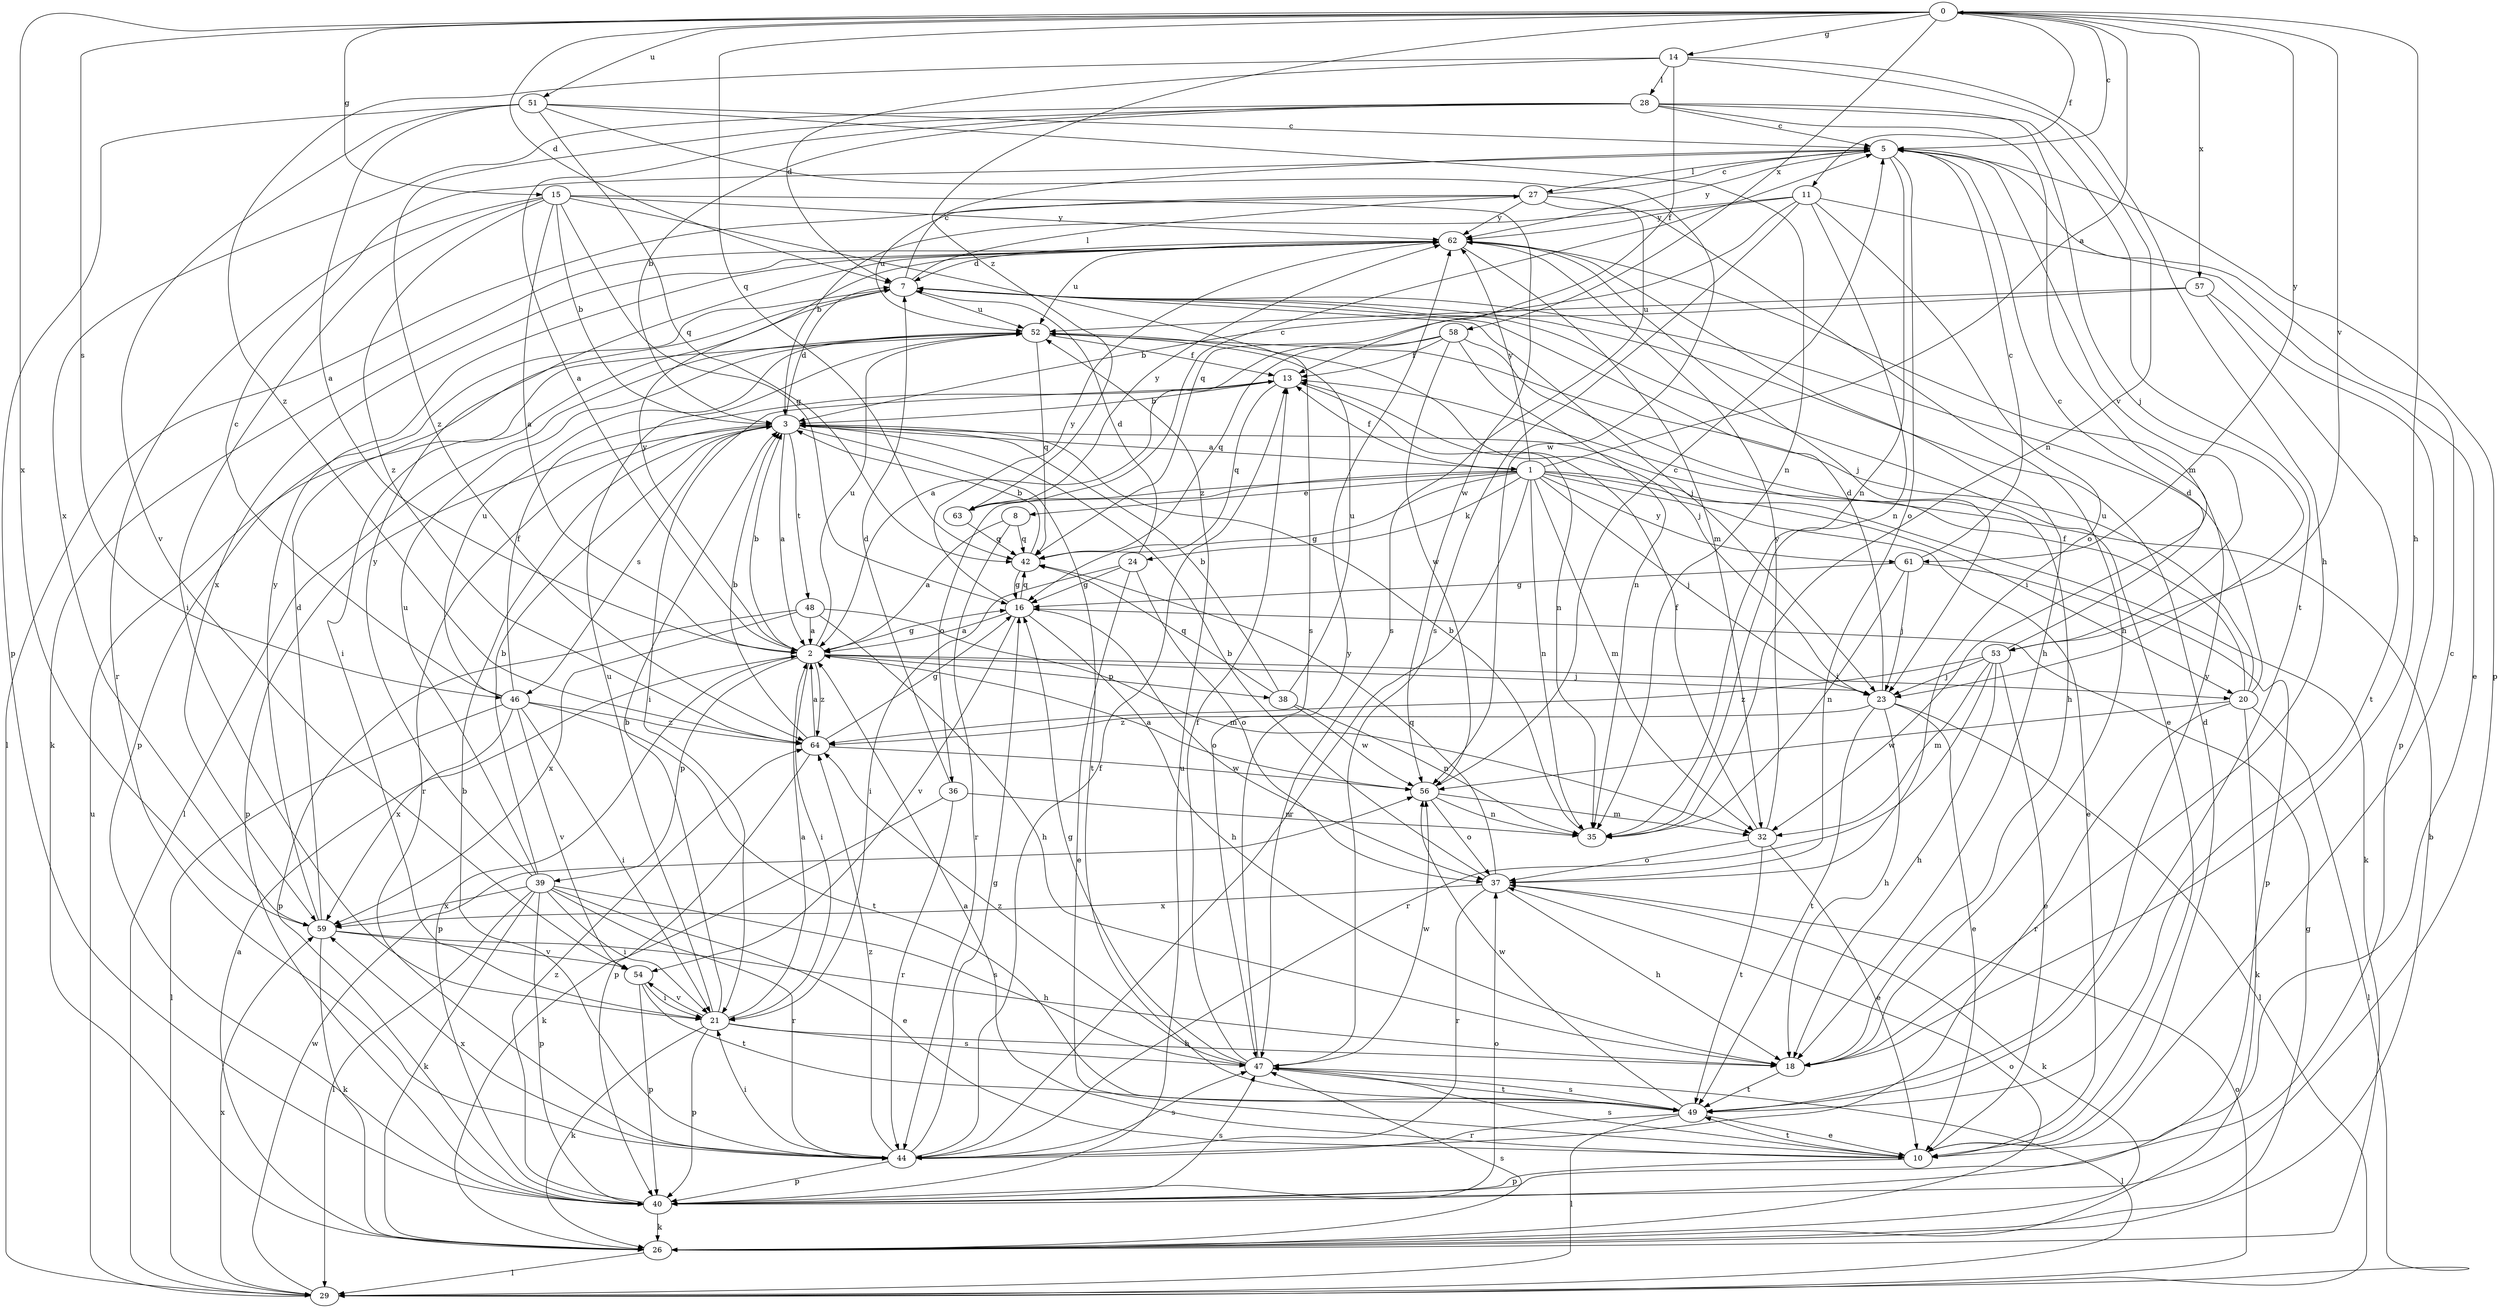 strict digraph  {
0;
1;
2;
3;
5;
7;
8;
10;
11;
13;
14;
15;
16;
18;
20;
21;
23;
24;
26;
27;
28;
29;
32;
35;
36;
37;
38;
39;
40;
42;
44;
46;
47;
48;
49;
51;
52;
53;
54;
56;
57;
58;
59;
61;
62;
63;
64;
0 -> 5  [label=c];
0 -> 7  [label=d];
0 -> 11  [label=f];
0 -> 14  [label=g];
0 -> 15  [label=g];
0 -> 18  [label=h];
0 -> 42  [label=q];
0 -> 46  [label=s];
0 -> 51  [label=u];
0 -> 53  [label=v];
0 -> 57  [label=x];
0 -> 58  [label=x];
0 -> 59  [label=x];
0 -> 61  [label=y];
0 -> 63  [label=z];
1 -> 0  [label=a];
1 -> 8  [label=e];
1 -> 10  [label=e];
1 -> 13  [label=f];
1 -> 16  [label=g];
1 -> 20  [label=i];
1 -> 23  [label=j];
1 -> 24  [label=k];
1 -> 26  [label=k];
1 -> 32  [label=m];
1 -> 35  [label=n];
1 -> 36  [label=o];
1 -> 44  [label=r];
1 -> 61  [label=y];
1 -> 62  [label=y];
1 -> 63  [label=z];
2 -> 3  [label=b];
2 -> 16  [label=g];
2 -> 20  [label=i];
2 -> 21  [label=i];
2 -> 23  [label=j];
2 -> 38  [label=p];
2 -> 39  [label=p];
2 -> 40  [label=p];
2 -> 52  [label=u];
2 -> 62  [label=y];
2 -> 64  [label=z];
3 -> 1  [label=a];
3 -> 2  [label=a];
3 -> 7  [label=d];
3 -> 40  [label=p];
3 -> 44  [label=r];
3 -> 46  [label=s];
3 -> 48  [label=t];
3 -> 49  [label=t];
5 -> 27  [label=l];
5 -> 35  [label=n];
5 -> 37  [label=o];
5 -> 40  [label=p];
5 -> 53  [label=v];
5 -> 62  [label=y];
7 -> 5  [label=c];
7 -> 10  [label=e];
7 -> 21  [label=i];
7 -> 23  [label=j];
7 -> 27  [label=l];
7 -> 40  [label=p];
7 -> 52  [label=u];
8 -> 2  [label=a];
8 -> 42  [label=q];
8 -> 44  [label=r];
10 -> 2  [label=a];
10 -> 5  [label=c];
10 -> 7  [label=d];
10 -> 40  [label=p];
10 -> 47  [label=s];
10 -> 49  [label=t];
11 -> 3  [label=b];
11 -> 10  [label=e];
11 -> 35  [label=n];
11 -> 37  [label=o];
11 -> 42  [label=q];
11 -> 47  [label=s];
11 -> 62  [label=y];
13 -> 3  [label=b];
13 -> 21  [label=i];
13 -> 35  [label=n];
13 -> 42  [label=q];
14 -> 7  [label=d];
14 -> 13  [label=f];
14 -> 18  [label=h];
14 -> 28  [label=l];
14 -> 35  [label=n];
14 -> 64  [label=z];
15 -> 2  [label=a];
15 -> 3  [label=b];
15 -> 16  [label=g];
15 -> 21  [label=i];
15 -> 44  [label=r];
15 -> 47  [label=s];
15 -> 56  [label=w];
15 -> 62  [label=y];
15 -> 64  [label=z];
16 -> 2  [label=a];
16 -> 18  [label=h];
16 -> 37  [label=o];
16 -> 42  [label=q];
16 -> 54  [label=v];
16 -> 62  [label=y];
18 -> 49  [label=t];
20 -> 7  [label=d];
20 -> 13  [label=f];
20 -> 26  [label=k];
20 -> 29  [label=l];
20 -> 44  [label=r];
20 -> 52  [label=u];
20 -> 56  [label=w];
21 -> 2  [label=a];
21 -> 3  [label=b];
21 -> 18  [label=h];
21 -> 26  [label=k];
21 -> 40  [label=p];
21 -> 47  [label=s];
21 -> 52  [label=u];
21 -> 54  [label=v];
23 -> 7  [label=d];
23 -> 10  [label=e];
23 -> 18  [label=h];
23 -> 29  [label=l];
23 -> 49  [label=t];
23 -> 64  [label=z];
24 -> 7  [label=d];
24 -> 10  [label=e];
24 -> 16  [label=g];
24 -> 21  [label=i];
24 -> 37  [label=o];
26 -> 2  [label=a];
26 -> 3  [label=b];
26 -> 16  [label=g];
26 -> 29  [label=l];
26 -> 37  [label=o];
26 -> 47  [label=s];
27 -> 5  [label=c];
27 -> 18  [label=h];
27 -> 29  [label=l];
27 -> 47  [label=s];
27 -> 52  [label=u];
27 -> 62  [label=y];
28 -> 2  [label=a];
28 -> 3  [label=b];
28 -> 5  [label=c];
28 -> 23  [label=j];
28 -> 32  [label=m];
28 -> 49  [label=t];
28 -> 59  [label=x];
28 -> 64  [label=z];
29 -> 37  [label=o];
29 -> 52  [label=u];
29 -> 56  [label=w];
29 -> 59  [label=x];
32 -> 10  [label=e];
32 -> 13  [label=f];
32 -> 37  [label=o];
32 -> 49  [label=t];
32 -> 62  [label=y];
35 -> 3  [label=b];
36 -> 7  [label=d];
36 -> 26  [label=k];
36 -> 35  [label=n];
36 -> 44  [label=r];
37 -> 3  [label=b];
37 -> 18  [label=h];
37 -> 26  [label=k];
37 -> 42  [label=q];
37 -> 44  [label=r];
37 -> 59  [label=x];
38 -> 3  [label=b];
38 -> 35  [label=n];
38 -> 42  [label=q];
38 -> 52  [label=u];
38 -> 56  [label=w];
39 -> 3  [label=b];
39 -> 10  [label=e];
39 -> 21  [label=i];
39 -> 26  [label=k];
39 -> 29  [label=l];
39 -> 40  [label=p];
39 -> 44  [label=r];
39 -> 47  [label=s];
39 -> 52  [label=u];
39 -> 59  [label=x];
39 -> 62  [label=y];
40 -> 26  [label=k];
40 -> 37  [label=o];
40 -> 47  [label=s];
40 -> 52  [label=u];
40 -> 64  [label=z];
42 -> 3  [label=b];
42 -> 16  [label=g];
44 -> 3  [label=b];
44 -> 13  [label=f];
44 -> 16  [label=g];
44 -> 21  [label=i];
44 -> 40  [label=p];
44 -> 47  [label=s];
44 -> 59  [label=x];
44 -> 64  [label=z];
46 -> 5  [label=c];
46 -> 13  [label=f];
46 -> 21  [label=i];
46 -> 29  [label=l];
46 -> 49  [label=t];
46 -> 52  [label=u];
46 -> 54  [label=v];
46 -> 59  [label=x];
46 -> 64  [label=z];
47 -> 13  [label=f];
47 -> 16  [label=g];
47 -> 29  [label=l];
47 -> 49  [label=t];
47 -> 56  [label=w];
47 -> 62  [label=y];
47 -> 64  [label=z];
48 -> 2  [label=a];
48 -> 18  [label=h];
48 -> 32  [label=m];
48 -> 40  [label=p];
48 -> 59  [label=x];
49 -> 10  [label=e];
49 -> 29  [label=l];
49 -> 44  [label=r];
49 -> 47  [label=s];
49 -> 56  [label=w];
49 -> 62  [label=y];
51 -> 2  [label=a];
51 -> 5  [label=c];
51 -> 35  [label=n];
51 -> 40  [label=p];
51 -> 42  [label=q];
51 -> 54  [label=v];
51 -> 56  [label=w];
52 -> 13  [label=f];
52 -> 23  [label=j];
52 -> 29  [label=l];
52 -> 42  [label=q];
53 -> 5  [label=c];
53 -> 10  [label=e];
53 -> 18  [label=h];
53 -> 23  [label=j];
53 -> 32  [label=m];
53 -> 44  [label=r];
53 -> 64  [label=z];
54 -> 21  [label=i];
54 -> 40  [label=p];
54 -> 49  [label=t];
56 -> 2  [label=a];
56 -> 5  [label=c];
56 -> 32  [label=m];
56 -> 35  [label=n];
56 -> 37  [label=o];
57 -> 3  [label=b];
57 -> 40  [label=p];
57 -> 49  [label=t];
57 -> 52  [label=u];
58 -> 2  [label=a];
58 -> 13  [label=f];
58 -> 18  [label=h];
58 -> 35  [label=n];
58 -> 42  [label=q];
58 -> 56  [label=w];
59 -> 7  [label=d];
59 -> 18  [label=h];
59 -> 26  [label=k];
59 -> 54  [label=v];
59 -> 62  [label=y];
61 -> 5  [label=c];
61 -> 16  [label=g];
61 -> 23  [label=j];
61 -> 35  [label=n];
61 -> 40  [label=p];
62 -> 7  [label=d];
62 -> 18  [label=h];
62 -> 23  [label=j];
62 -> 26  [label=k];
62 -> 32  [label=m];
62 -> 52  [label=u];
62 -> 59  [label=x];
63 -> 5  [label=c];
63 -> 42  [label=q];
63 -> 62  [label=y];
64 -> 2  [label=a];
64 -> 3  [label=b];
64 -> 16  [label=g];
64 -> 40  [label=p];
64 -> 56  [label=w];
}
